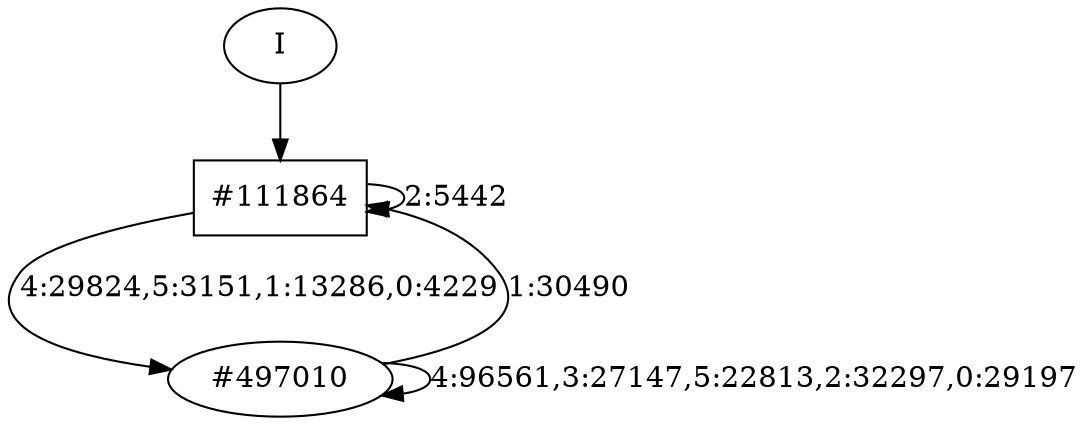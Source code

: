 // produced with flexfringe from git commitd1cf04ada0831d0605a3651971ef9a02091d8823
// dfasat/flexfringe -h=kldistance -d=kl_data -o=experiments/flexfringe_pautomac_study/flexfringe_data/exp6_n5_x0_w1_a1_b1_f1_I0_J0_K0_t1_l0_p5_0dfa -n=5 -x=0 -w=1 -a=1 -b=1 -f=1 -I=0 -J=0 -K=0 -t=1 -l=0 -p=5.0 /Users/nicholasrenninger/Google Drive/Grad School/specification learning/code/DPFA_DTS_product_experiment/dfasatInvestigations/experiments/flexfringe_pautomac_study/flexfringe_data/flexfringe_pautomac_study_train 
digraph DFA {
	0 [label="root" shape=box];
		I -> 0;
	0 [ label="#111864"  ];
		0 -> 0 [label="2:5442"  ];
		0 -> 1 [label="4:29824,5:3151,1:13286,0:4229"  ];
	1 [ label="#497010"  ];
		1 -> 0 [label="1:30490"  ];
		1 -> 1 [label="4:96561,3:27147,5:22813,2:32297,0:29197"  ];
}
